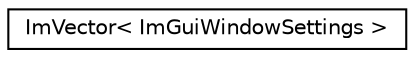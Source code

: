 digraph "Graphical Class Hierarchy"
{
  edge [fontname="Helvetica",fontsize="10",labelfontname="Helvetica",labelfontsize="10"];
  node [fontname="Helvetica",fontsize="10",shape=record];
  rankdir="LR";
  Node0 [label="ImVector\< ImGuiWindowSettings \>",height=0.2,width=0.4,color="black", fillcolor="white", style="filled",URL="$structImVector.html"];
}
